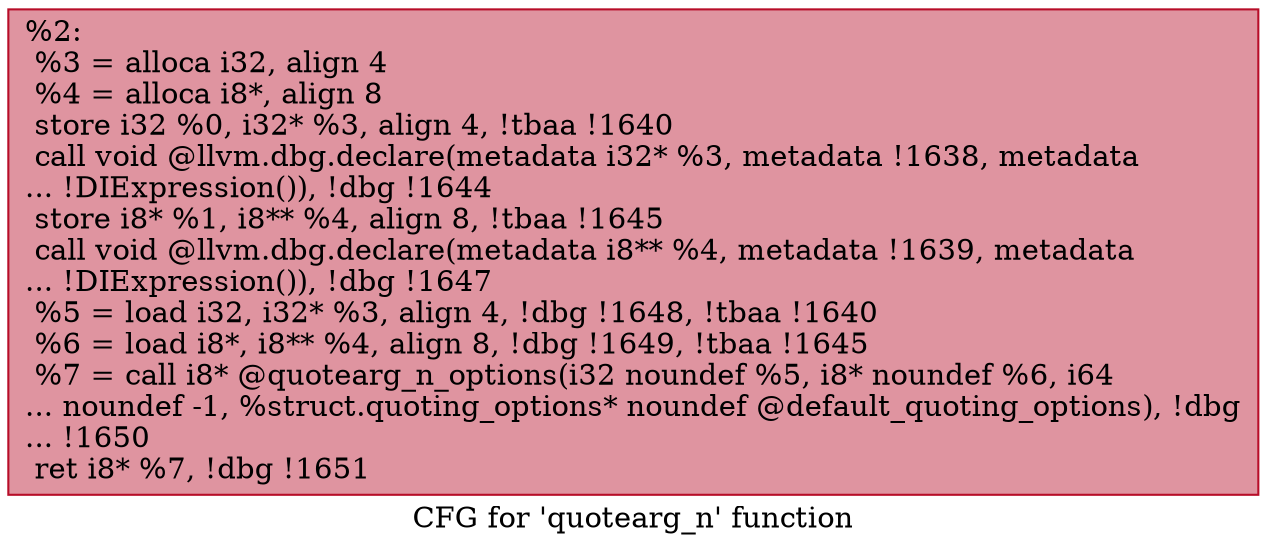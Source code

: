 digraph "CFG for 'quotearg_n' function" {
	label="CFG for 'quotearg_n' function";

	Node0x1820000 [shape=record,color="#b70d28ff", style=filled, fillcolor="#b70d2870",label="{%2:\l  %3 = alloca i32, align 4\l  %4 = alloca i8*, align 8\l  store i32 %0, i32* %3, align 4, !tbaa !1640\l  call void @llvm.dbg.declare(metadata i32* %3, metadata !1638, metadata\l... !DIExpression()), !dbg !1644\l  store i8* %1, i8** %4, align 8, !tbaa !1645\l  call void @llvm.dbg.declare(metadata i8** %4, metadata !1639, metadata\l... !DIExpression()), !dbg !1647\l  %5 = load i32, i32* %3, align 4, !dbg !1648, !tbaa !1640\l  %6 = load i8*, i8** %4, align 8, !dbg !1649, !tbaa !1645\l  %7 = call i8* @quotearg_n_options(i32 noundef %5, i8* noundef %6, i64\l... noundef -1, %struct.quoting_options* noundef @default_quoting_options), !dbg\l... !1650\l  ret i8* %7, !dbg !1651\l}"];
}
